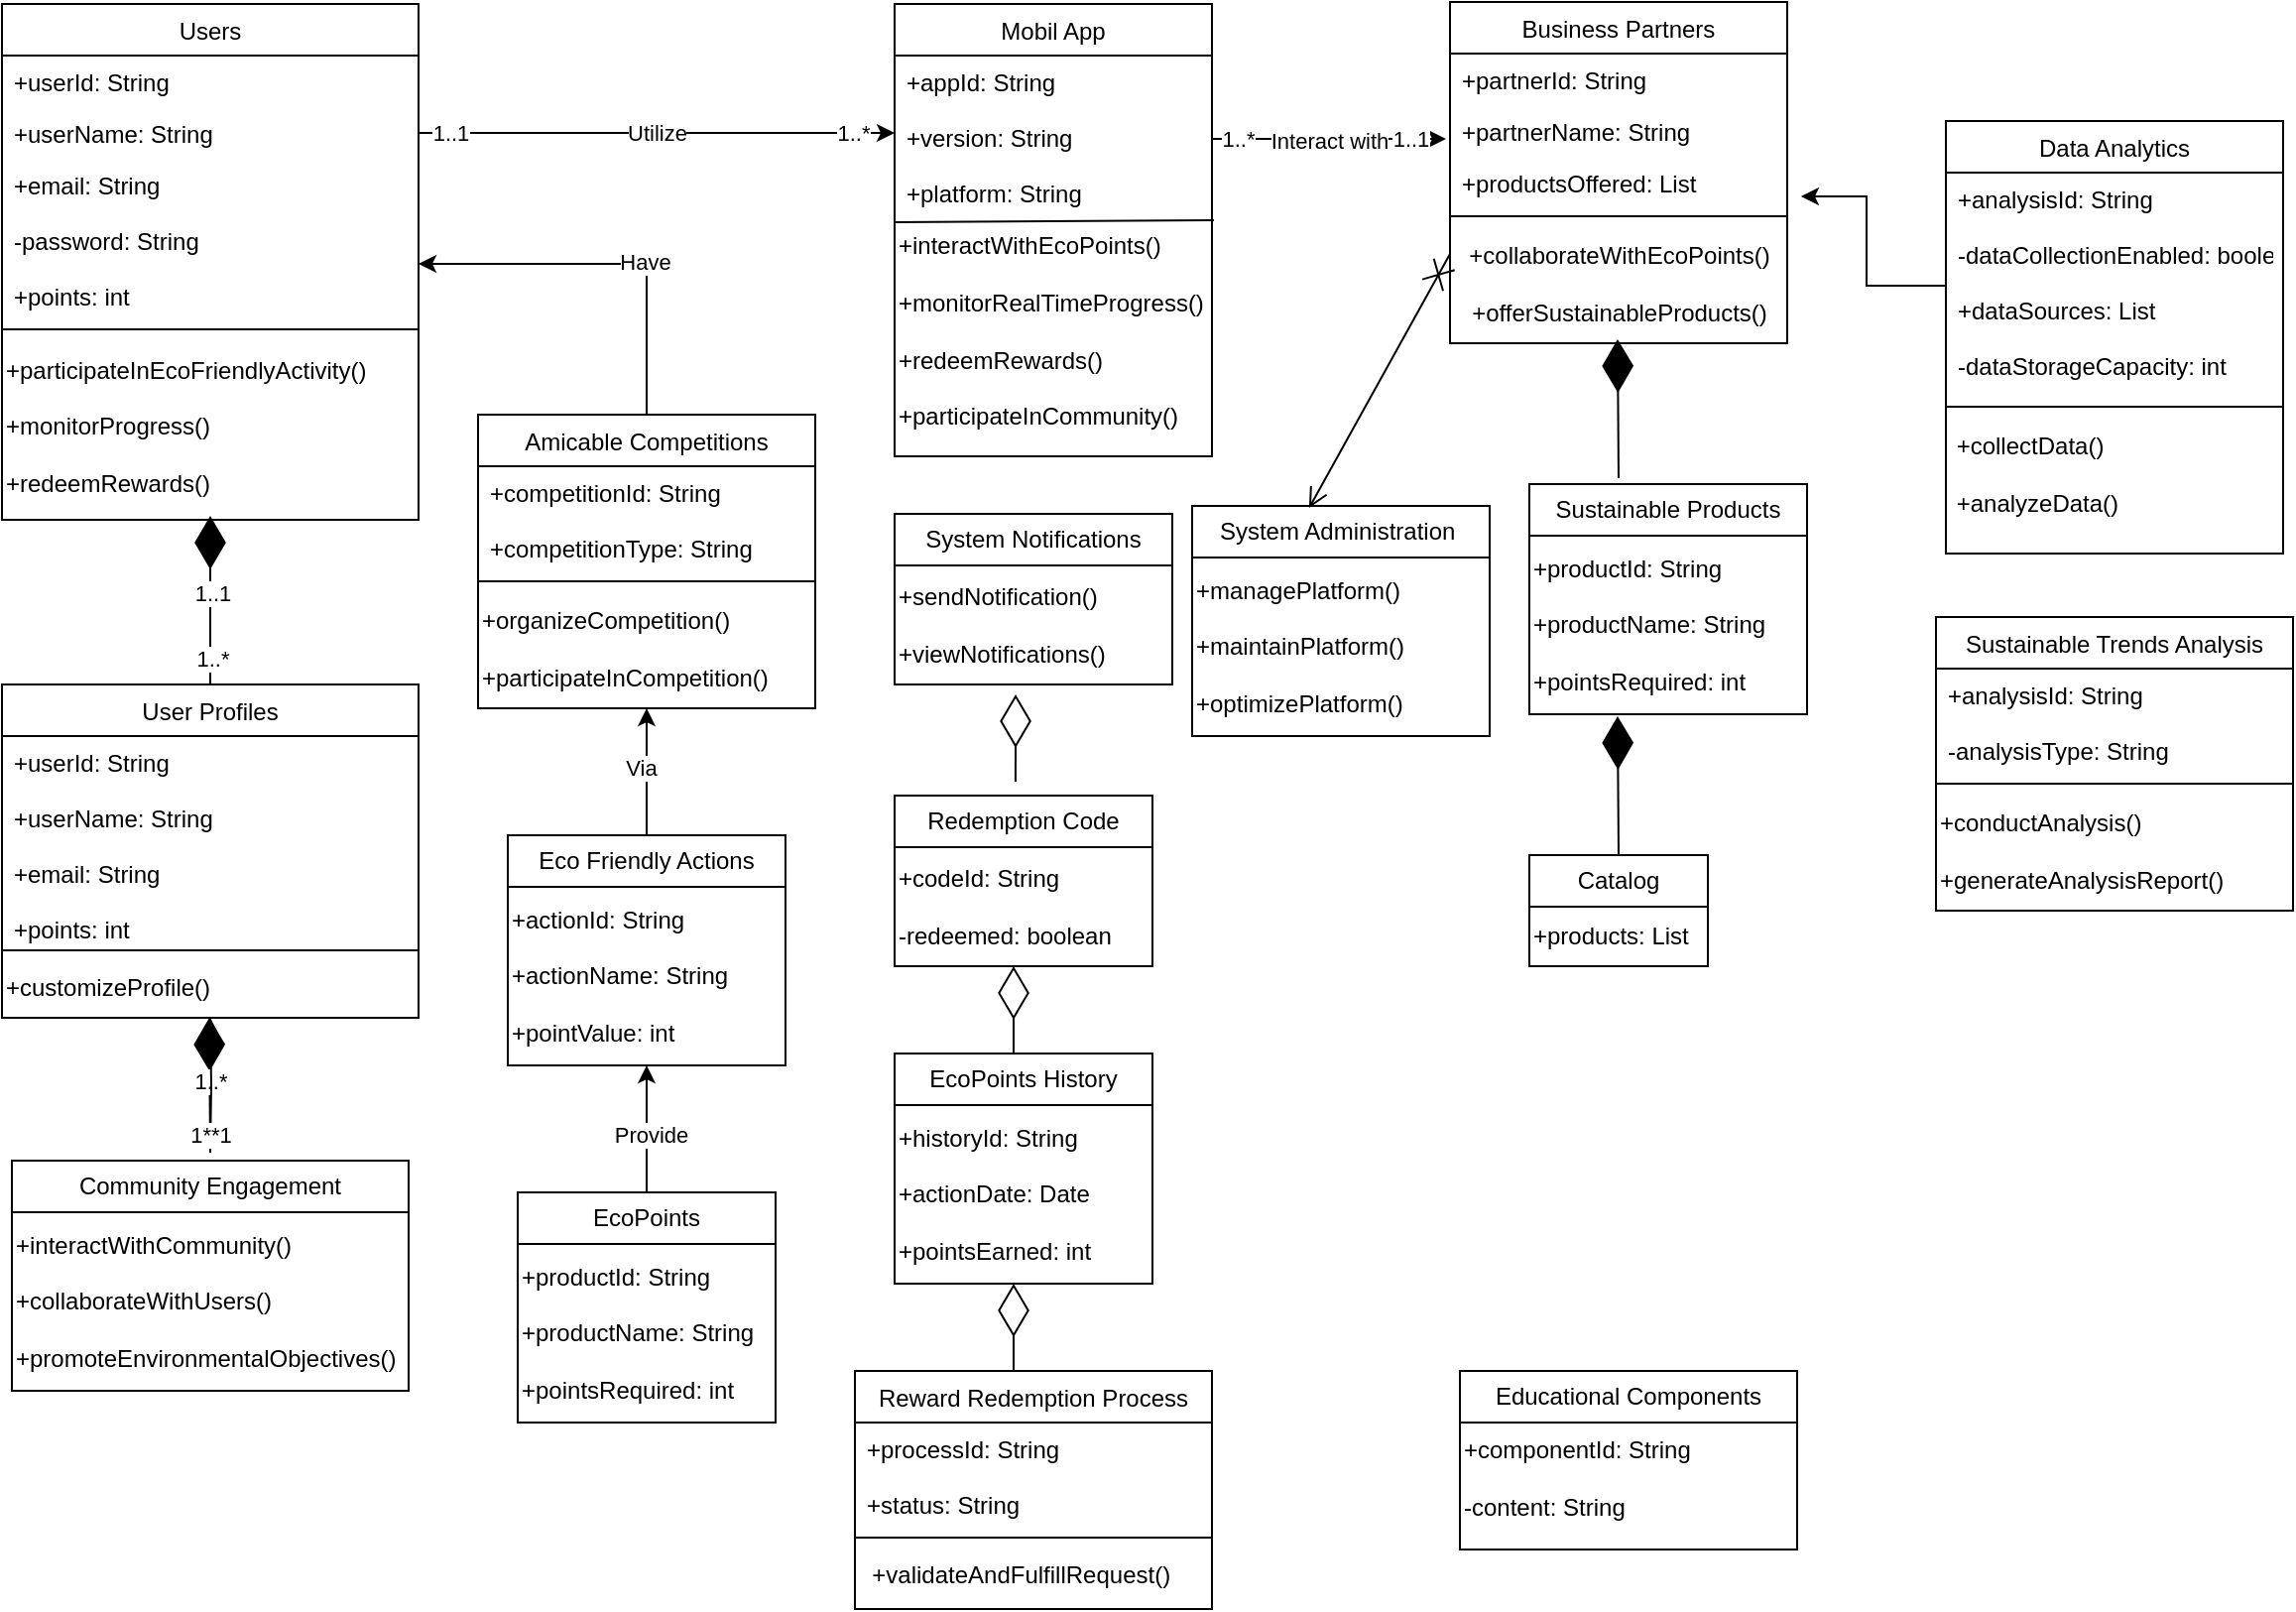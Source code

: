 <mxfile version="21.7.5" type="github">
  <diagram id="C5RBs43oDa-KdzZeNtuy" name="Page-1">
    <mxGraphModel dx="1434" dy="782" grid="1" gridSize="10" guides="1" tooltips="1" connect="1" arrows="1" fold="1" page="1" pageScale="1" pageWidth="1169" pageHeight="827" math="0" shadow="0">
      <root>
        <mxCell id="WIyWlLk6GJQsqaUBKTNV-0" />
        <mxCell id="WIyWlLk6GJQsqaUBKTNV-1" parent="WIyWlLk6GJQsqaUBKTNV-0" />
        <mxCell id="zkfFHV4jXpPFQw0GAbJ--0" value="Users" style="swimlane;fontStyle=0;align=center;verticalAlign=top;childLayout=stackLayout;horizontal=1;startSize=26;horizontalStack=0;resizeParent=1;resizeLast=0;collapsible=1;marginBottom=0;rounded=0;shadow=0;strokeWidth=1;" parent="WIyWlLk6GJQsqaUBKTNV-1" vertex="1">
          <mxGeometry x="10" y="1" width="210" height="260" as="geometry">
            <mxRectangle x="230" y="140" width="160" height="26" as="alternateBounds" />
          </mxGeometry>
        </mxCell>
        <mxCell id="zkfFHV4jXpPFQw0GAbJ--1" value="+userId: String" style="text;align=left;verticalAlign=top;spacingLeft=4;spacingRight=4;overflow=hidden;rotatable=0;points=[[0,0.5],[1,0.5]];portConstraint=eastwest;" parent="zkfFHV4jXpPFQw0GAbJ--0" vertex="1">
          <mxGeometry y="26" width="210" height="26" as="geometry" />
        </mxCell>
        <mxCell id="zkfFHV4jXpPFQw0GAbJ--2" value="+userName: String" style="text;align=left;verticalAlign=top;spacingLeft=4;spacingRight=4;overflow=hidden;rotatable=0;points=[[0,0.5],[1,0.5]];portConstraint=eastwest;rounded=0;shadow=0;html=0;" parent="zkfFHV4jXpPFQw0GAbJ--0" vertex="1">
          <mxGeometry y="52" width="210" height="26" as="geometry" />
        </mxCell>
        <mxCell id="zkfFHV4jXpPFQw0GAbJ--3" value="+email: String&#xa;&#xa;-password: String&#xa;&#xa;+points: int&#xa;" style="text;align=left;verticalAlign=top;spacingLeft=4;spacingRight=4;overflow=hidden;rotatable=0;points=[[0,0.5],[1,0.5]];portConstraint=eastwest;rounded=0;shadow=0;html=0;" parent="zkfFHV4jXpPFQw0GAbJ--0" vertex="1">
          <mxGeometry y="78" width="210" height="82" as="geometry" />
        </mxCell>
        <mxCell id="zkfFHV4jXpPFQw0GAbJ--4" value="" style="line;html=1;strokeWidth=1;align=left;verticalAlign=middle;spacingTop=-1;spacingLeft=3;spacingRight=3;rotatable=0;labelPosition=right;points=[];portConstraint=eastwest;" parent="zkfFHV4jXpPFQw0GAbJ--0" vertex="1">
          <mxGeometry y="160" width="210" height="8" as="geometry" />
        </mxCell>
        <mxCell id="7ELSYYswx-RQW9eYBBBU-18" value="&lt;div&gt;+participateInEcoFriendlyActivity()&lt;/div&gt;&lt;div&gt;&lt;br&gt;&lt;/div&gt;&lt;div&gt;&lt;span style=&quot;background-color: initial;&quot;&gt;+monitorProgress()&lt;/span&gt;&lt;br&gt;&lt;/div&gt;&lt;div&gt;&lt;span style=&quot;background-color: initial;&quot;&gt;&lt;br&gt;&lt;/span&gt;&lt;/div&gt;&lt;div&gt;+redeemRewards()&lt;/div&gt;" style="text;html=1;align=left;verticalAlign=middle;resizable=0;points=[];autosize=1;strokeColor=none;fillColor=none;" vertex="1" parent="zkfFHV4jXpPFQw0GAbJ--0">
          <mxGeometry y="168" width="210" height="90" as="geometry" />
        </mxCell>
        <mxCell id="zkfFHV4jXpPFQw0GAbJ--17" value="Business Partners" style="swimlane;fontStyle=0;align=center;verticalAlign=top;childLayout=stackLayout;horizontal=1;startSize=26;horizontalStack=0;resizeParent=1;resizeLast=0;collapsible=1;marginBottom=0;rounded=0;shadow=0;strokeWidth=1;" parent="WIyWlLk6GJQsqaUBKTNV-1" vertex="1">
          <mxGeometry x="740" width="170" height="172" as="geometry">
            <mxRectangle x="550" y="140" width="160" height="26" as="alternateBounds" />
          </mxGeometry>
        </mxCell>
        <mxCell id="zkfFHV4jXpPFQw0GAbJ--18" value="+partnerId: String" style="text;align=left;verticalAlign=top;spacingLeft=4;spacingRight=4;overflow=hidden;rotatable=0;points=[[0,0.5],[1,0.5]];portConstraint=eastwest;" parent="zkfFHV4jXpPFQw0GAbJ--17" vertex="1">
          <mxGeometry y="26" width="170" height="26" as="geometry" />
        </mxCell>
        <mxCell id="zkfFHV4jXpPFQw0GAbJ--19" value="+partnerName: String" style="text;align=left;verticalAlign=top;spacingLeft=4;spacingRight=4;overflow=hidden;rotatable=0;points=[[0,0.5],[1,0.5]];portConstraint=eastwest;rounded=0;shadow=0;html=0;" parent="zkfFHV4jXpPFQw0GAbJ--17" vertex="1">
          <mxGeometry y="52" width="170" height="26" as="geometry" />
        </mxCell>
        <mxCell id="zkfFHV4jXpPFQw0GAbJ--20" value="+productsOffered: List" style="text;align=left;verticalAlign=top;spacingLeft=4;spacingRight=4;overflow=hidden;rotatable=0;points=[[0,0.5],[1,0.5]];portConstraint=eastwest;rounded=0;shadow=0;html=0;" parent="zkfFHV4jXpPFQw0GAbJ--17" vertex="1">
          <mxGeometry y="78" width="170" height="26" as="geometry" />
        </mxCell>
        <mxCell id="zkfFHV4jXpPFQw0GAbJ--23" value="" style="line;html=1;strokeWidth=1;align=left;verticalAlign=middle;spacingTop=-1;spacingLeft=3;spacingRight=3;rotatable=0;labelPosition=right;points=[];portConstraint=eastwest;" parent="zkfFHV4jXpPFQw0GAbJ--17" vertex="1">
          <mxGeometry y="104" width="170" height="8" as="geometry" />
        </mxCell>
        <mxCell id="7ELSYYswx-RQW9eYBBBU-20" value="&lt;div&gt;+collaborateWithEcoPoints()&lt;/div&gt;&lt;div&gt;&lt;br&gt;&lt;/div&gt;&lt;div&gt;+offerSustainableProducts()&lt;/div&gt;" style="text;html=1;align=center;verticalAlign=middle;resizable=0;points=[];autosize=1;strokeColor=none;fillColor=none;" vertex="1" parent="zkfFHV4jXpPFQw0GAbJ--17">
          <mxGeometry y="112" width="170" height="60" as="geometry" />
        </mxCell>
        <mxCell id="7ELSYYswx-RQW9eYBBBU-0" value="Mobil App" style="swimlane;fontStyle=0;align=center;verticalAlign=top;childLayout=stackLayout;horizontal=1;startSize=26;horizontalStack=0;resizeParent=1;resizeLast=0;collapsible=1;marginBottom=0;rounded=0;shadow=0;strokeWidth=1;" vertex="1" parent="WIyWlLk6GJQsqaUBKTNV-1">
          <mxGeometry x="460" y="1" width="160" height="228" as="geometry">
            <mxRectangle x="130" y="380" width="160" height="26" as="alternateBounds" />
          </mxGeometry>
        </mxCell>
        <mxCell id="7ELSYYswx-RQW9eYBBBU-1" value="+appId: String&#xa;&#xa;+version: String&#xa;&#xa;+platform: String" style="text;align=left;verticalAlign=top;spacingLeft=4;spacingRight=4;overflow=hidden;rotatable=0;points=[[0,0.5],[1,0.5]];portConstraint=eastwest;" vertex="1" parent="7ELSYYswx-RQW9eYBBBU-0">
          <mxGeometry y="26" width="160" height="84" as="geometry" />
        </mxCell>
        <mxCell id="7ELSYYswx-RQW9eYBBBU-38" value="" style="endArrow=none;html=1;rounded=0;entryX=1.006;entryY=-0.009;entryDx=0;entryDy=0;entryPerimeter=0;" edge="1" parent="7ELSYYswx-RQW9eYBBBU-0" target="7ELSYYswx-RQW9eYBBBU-36">
          <mxGeometry width="50" height="50" relative="1" as="geometry">
            <mxPoint y="110" as="sourcePoint" />
            <mxPoint x="50" y="60" as="targetPoint" />
          </mxGeometry>
        </mxCell>
        <mxCell id="7ELSYYswx-RQW9eYBBBU-36" value="&lt;div&gt;+interactWithEcoPoints()&lt;/div&gt;&lt;div&gt;&lt;br&gt;&lt;/div&gt;&lt;div&gt;+monitorRealTimeProgress()&lt;/div&gt;&lt;div&gt;&lt;br&gt;&lt;/div&gt;&lt;div&gt;+redeemRewards()&lt;/div&gt;&lt;div&gt;&lt;br&gt;&lt;/div&gt;&lt;div&gt;+participateInCommunity()&lt;/div&gt;" style="text;html=1;align=left;verticalAlign=middle;resizable=0;points=[];autosize=1;strokeColor=none;fillColor=none;" vertex="1" parent="7ELSYYswx-RQW9eYBBBU-0">
          <mxGeometry y="110" width="160" height="110" as="geometry" />
        </mxCell>
        <mxCell id="7ELSYYswx-RQW9eYBBBU-3" value="" style="line;html=1;strokeWidth=1;align=left;verticalAlign=middle;spacingTop=-1;spacingLeft=3;spacingRight=3;rotatable=0;labelPosition=right;points=[];portConstraint=eastwest;" vertex="1" parent="7ELSYYswx-RQW9eYBBBU-0">
          <mxGeometry y="220" width="160" as="geometry" />
        </mxCell>
        <mxCell id="7ELSYYswx-RQW9eYBBBU-21" value="Sustainable Products" style="swimlane;fontStyle=0;childLayout=stackLayout;horizontal=1;startSize=26;fillColor=none;horizontalStack=0;resizeParent=1;resizeParentMax=0;resizeLast=0;collapsible=1;marginBottom=0;whiteSpace=wrap;html=1;" vertex="1" parent="WIyWlLk6GJQsqaUBKTNV-1">
          <mxGeometry x="780" y="243" width="140" height="116" as="geometry" />
        </mxCell>
        <mxCell id="7ELSYYswx-RQW9eYBBBU-30" value="&lt;div&gt;+productId: String&lt;/div&gt;&lt;div&gt;&lt;br&gt;&lt;/div&gt;&lt;div&gt;+productName: String&lt;/div&gt;&lt;div&gt;&lt;br&gt;&lt;/div&gt;&lt;div&gt;+pointsRequired: int&lt;/div&gt;" style="text;html=1;align=left;verticalAlign=middle;resizable=0;points=[];autosize=1;strokeColor=none;fillColor=none;" vertex="1" parent="7ELSYYswx-RQW9eYBBBU-21">
          <mxGeometry y="26" width="140" height="90" as="geometry" />
        </mxCell>
        <mxCell id="7ELSYYswx-RQW9eYBBBU-144" value="" style="edgeStyle=orthogonalEdgeStyle;rounded=0;orthogonalLoop=1;jettySize=auto;html=1;" edge="1" parent="WIyWlLk6GJQsqaUBKTNV-1" source="7ELSYYswx-RQW9eYBBBU-31" target="7ELSYYswx-RQW9eYBBBU-40">
          <mxGeometry relative="1" as="geometry" />
        </mxCell>
        <mxCell id="7ELSYYswx-RQW9eYBBBU-145" value="Provide" style="edgeLabel;html=1;align=center;verticalAlign=middle;resizable=0;points=[];" vertex="1" connectable="0" parent="7ELSYYswx-RQW9eYBBBU-144">
          <mxGeometry x="-0.094" y="-2" relative="1" as="geometry">
            <mxPoint as="offset" />
          </mxGeometry>
        </mxCell>
        <mxCell id="7ELSYYswx-RQW9eYBBBU-31" value="EcoPoints" style="swimlane;fontStyle=0;childLayout=stackLayout;horizontal=1;startSize=26;fillColor=none;horizontalStack=0;resizeParent=1;resizeParentMax=0;resizeLast=0;collapsible=1;marginBottom=0;whiteSpace=wrap;html=1;" vertex="1" parent="WIyWlLk6GJQsqaUBKTNV-1">
          <mxGeometry x="270" y="600" width="130" height="116" as="geometry" />
        </mxCell>
        <mxCell id="7ELSYYswx-RQW9eYBBBU-32" value="&lt;div&gt;+productId: String&lt;/div&gt;&lt;div&gt;&lt;br&gt;&lt;/div&gt;&lt;div&gt;+productName: String&lt;/div&gt;&lt;div&gt;&lt;br&gt;&lt;/div&gt;&lt;div&gt;+pointsRequired: int&lt;/div&gt;" style="text;html=1;align=left;verticalAlign=middle;resizable=0;points=[];autosize=1;strokeColor=none;fillColor=none;" vertex="1" parent="7ELSYYswx-RQW9eYBBBU-31">
          <mxGeometry y="26" width="130" height="90" as="geometry" />
        </mxCell>
        <mxCell id="7ELSYYswx-RQW9eYBBBU-33" value="Catalog" style="swimlane;fontStyle=0;childLayout=stackLayout;horizontal=1;startSize=26;fillColor=none;horizontalStack=0;resizeParent=1;resizeParentMax=0;resizeLast=0;collapsible=1;marginBottom=0;whiteSpace=wrap;html=1;" vertex="1" parent="WIyWlLk6GJQsqaUBKTNV-1">
          <mxGeometry x="780" y="430" width="90" height="56" as="geometry" />
        </mxCell>
        <mxCell id="7ELSYYswx-RQW9eYBBBU-34" value="+products: List" style="text;html=1;align=left;verticalAlign=middle;resizable=0;points=[];autosize=1;strokeColor=none;fillColor=none;" vertex="1" parent="7ELSYYswx-RQW9eYBBBU-33">
          <mxGeometry y="26" width="90" height="30" as="geometry" />
        </mxCell>
        <mxCell id="7ELSYYswx-RQW9eYBBBU-139" style="edgeStyle=orthogonalEdgeStyle;rounded=0;orthogonalLoop=1;jettySize=auto;html=1;exitX=0.5;exitY=0;exitDx=0;exitDy=0;entryX=0.5;entryY=1;entryDx=0;entryDy=0;" edge="1" parent="WIyWlLk6GJQsqaUBKTNV-1" source="7ELSYYswx-RQW9eYBBBU-39" target="7ELSYYswx-RQW9eYBBBU-100">
          <mxGeometry relative="1" as="geometry" />
        </mxCell>
        <mxCell id="7ELSYYswx-RQW9eYBBBU-140" value="Via" style="edgeLabel;html=1;align=center;verticalAlign=middle;resizable=0;points=[];" vertex="1" connectable="0" parent="7ELSYYswx-RQW9eYBBBU-139">
          <mxGeometry x="0.062" y="3" relative="1" as="geometry">
            <mxPoint as="offset" />
          </mxGeometry>
        </mxCell>
        <mxCell id="7ELSYYswx-RQW9eYBBBU-39" value="Eco Friendly Actions" style="swimlane;fontStyle=0;childLayout=stackLayout;horizontal=1;startSize=26;fillColor=none;horizontalStack=0;resizeParent=1;resizeParentMax=0;resizeLast=0;collapsible=1;marginBottom=0;whiteSpace=wrap;html=1;" vertex="1" parent="WIyWlLk6GJQsqaUBKTNV-1">
          <mxGeometry x="265" y="420" width="140" height="116" as="geometry" />
        </mxCell>
        <mxCell id="7ELSYYswx-RQW9eYBBBU-40" value="&lt;div&gt;+actionId: String&lt;/div&gt;&lt;div&gt;&lt;br&gt;&lt;/div&gt;&lt;div&gt;+actionName: String&lt;/div&gt;&lt;div&gt;&lt;br&gt;&lt;/div&gt;&lt;div&gt;+pointValue: int&lt;/div&gt;" style="text;html=1;align=left;verticalAlign=middle;resizable=0;points=[];autosize=1;strokeColor=none;fillColor=none;" vertex="1" parent="7ELSYYswx-RQW9eYBBBU-39">
          <mxGeometry y="26" width="140" height="90" as="geometry" />
        </mxCell>
        <mxCell id="7ELSYYswx-RQW9eYBBBU-43" value="Redemption Code" style="swimlane;fontStyle=0;childLayout=stackLayout;horizontal=1;startSize=26;fillColor=none;horizontalStack=0;resizeParent=1;resizeParentMax=0;resizeLast=0;collapsible=1;marginBottom=0;whiteSpace=wrap;html=1;" vertex="1" parent="WIyWlLk6GJQsqaUBKTNV-1">
          <mxGeometry x="460" y="400" width="130" height="86" as="geometry" />
        </mxCell>
        <mxCell id="7ELSYYswx-RQW9eYBBBU-44" value="&lt;div&gt;+codeId: String&lt;/div&gt;&lt;div&gt;&lt;br&gt;&lt;/div&gt;&lt;div&gt;-redeemed: boolean&lt;/div&gt;" style="text;html=1;align=left;verticalAlign=middle;resizable=0;points=[];autosize=1;strokeColor=none;fillColor=none;" vertex="1" parent="7ELSYYswx-RQW9eYBBBU-43">
          <mxGeometry y="26" width="130" height="60" as="geometry" />
        </mxCell>
        <mxCell id="7ELSYYswx-RQW9eYBBBU-45" value="Reward Redemption Process" style="swimlane;fontStyle=0;align=center;verticalAlign=top;childLayout=stackLayout;horizontal=1;startSize=26;horizontalStack=0;resizeParent=1;resizeLast=0;collapsible=1;marginBottom=0;rounded=0;shadow=0;strokeWidth=1;" vertex="1" parent="WIyWlLk6GJQsqaUBKTNV-1">
          <mxGeometry x="440" y="690" width="180" height="120" as="geometry">
            <mxRectangle x="550" y="140" width="160" height="26" as="alternateBounds" />
          </mxGeometry>
        </mxCell>
        <mxCell id="7ELSYYswx-RQW9eYBBBU-46" value="+processId: String&#xa;&#xa;+status: String" style="text;align=left;verticalAlign=top;spacingLeft=4;spacingRight=4;overflow=hidden;rotatable=0;points=[[0,0.5],[1,0.5]];portConstraint=eastwest;" vertex="1" parent="7ELSYYswx-RQW9eYBBBU-45">
          <mxGeometry y="26" width="180" height="54" as="geometry" />
        </mxCell>
        <mxCell id="7ELSYYswx-RQW9eYBBBU-49" value="" style="line;html=1;strokeWidth=1;align=left;verticalAlign=middle;spacingTop=-1;spacingLeft=3;spacingRight=3;rotatable=0;labelPosition=right;points=[];portConstraint=eastwest;" vertex="1" parent="7ELSYYswx-RQW9eYBBBU-45">
          <mxGeometry y="80" width="180" height="8" as="geometry" />
        </mxCell>
        <mxCell id="7ELSYYswx-RQW9eYBBBU-51" value="&amp;nbsp; +validateAndFulfillRequest()" style="text;html=1;align=left;verticalAlign=middle;resizable=0;points=[];autosize=1;strokeColor=none;fillColor=none;" vertex="1" parent="7ELSYYswx-RQW9eYBBBU-45">
          <mxGeometry y="88" width="180" height="30" as="geometry" />
        </mxCell>
        <mxCell id="7ELSYYswx-RQW9eYBBBU-52" value="EcoPoints History" style="swimlane;fontStyle=0;childLayout=stackLayout;horizontal=1;startSize=26;fillColor=none;horizontalStack=0;resizeParent=1;resizeParentMax=0;resizeLast=0;collapsible=1;marginBottom=0;whiteSpace=wrap;html=1;" vertex="1" parent="WIyWlLk6GJQsqaUBKTNV-1">
          <mxGeometry x="460" y="530" width="130" height="116" as="geometry" />
        </mxCell>
        <mxCell id="7ELSYYswx-RQW9eYBBBU-53" value="&lt;div&gt;+historyId: String&lt;/div&gt;&lt;div&gt;&lt;br&gt;&lt;/div&gt;&lt;div&gt;+actionDate: Date&lt;/div&gt;&lt;div&gt;&lt;br&gt;&lt;/div&gt;&lt;div&gt;+pointsEarned: int&lt;/div&gt;" style="text;html=1;align=left;verticalAlign=middle;resizable=0;points=[];autosize=1;strokeColor=none;fillColor=none;" vertex="1" parent="7ELSYYswx-RQW9eYBBBU-52">
          <mxGeometry y="26" width="130" height="90" as="geometry" />
        </mxCell>
        <mxCell id="7ELSYYswx-RQW9eYBBBU-80" value="Data Analytics" style="swimlane;fontStyle=0;align=center;verticalAlign=top;childLayout=stackLayout;horizontal=1;startSize=26;horizontalStack=0;resizeParent=1;resizeLast=0;collapsible=1;marginBottom=0;rounded=0;shadow=0;strokeWidth=1;" vertex="1" parent="WIyWlLk6GJQsqaUBKTNV-1">
          <mxGeometry x="990" y="60" width="170" height="218" as="geometry">
            <mxRectangle x="550" y="140" width="160" height="26" as="alternateBounds" />
          </mxGeometry>
        </mxCell>
        <mxCell id="7ELSYYswx-RQW9eYBBBU-81" value="+analysisId: String&#xa;&#xa;-dataCollectionEnabled: boolean&#xa;&#xa;+dataSources: List&#xa;&#xa;-dataStorageCapacity: int" style="text;align=left;verticalAlign=top;spacingLeft=4;spacingRight=4;overflow=hidden;rotatable=0;points=[[0,0.5],[1,0.5]];portConstraint=eastwest;" vertex="1" parent="7ELSYYswx-RQW9eYBBBU-80">
          <mxGeometry y="26" width="170" height="114" as="geometry" />
        </mxCell>
        <mxCell id="7ELSYYswx-RQW9eYBBBU-84" value="" style="line;html=1;strokeWidth=1;align=left;verticalAlign=middle;spacingTop=-1;spacingLeft=3;spacingRight=3;rotatable=0;labelPosition=right;points=[];portConstraint=eastwest;" vertex="1" parent="7ELSYYswx-RQW9eYBBBU-80">
          <mxGeometry y="140" width="170" height="8" as="geometry" />
        </mxCell>
        <mxCell id="7ELSYYswx-RQW9eYBBBU-85" value="&lt;div style=&quot;&quot;&gt;&lt;span style=&quot;background-color: initial;&quot;&gt;&amp;nbsp;+collectData()&lt;/span&gt;&lt;/div&gt;&lt;div style=&quot;&quot;&gt;&lt;span style=&quot;background-color: initial;&quot;&gt;&lt;br&gt;&lt;/span&gt;&lt;/div&gt;&lt;div style=&quot;&quot;&gt;&lt;span style=&quot;background-color: initial;&quot;&gt;&amp;nbsp;+analyzeData()&lt;br&gt;&lt;/span&gt;&lt;/div&gt;" style="text;html=1;align=left;verticalAlign=middle;resizable=0;points=[];autosize=1;strokeColor=none;fillColor=none;" vertex="1" parent="7ELSYYswx-RQW9eYBBBU-80">
          <mxGeometry y="148" width="170" height="60" as="geometry" />
        </mxCell>
        <mxCell id="7ELSYYswx-RQW9eYBBBU-87" value="Educational Components" style="swimlane;fontStyle=0;childLayout=stackLayout;horizontal=1;startSize=26;fillColor=none;horizontalStack=0;resizeParent=1;resizeParentMax=0;resizeLast=0;collapsible=1;marginBottom=0;whiteSpace=wrap;html=1;" vertex="1" parent="WIyWlLk6GJQsqaUBKTNV-1">
          <mxGeometry x="745" y="690" width="170" height="90" as="geometry" />
        </mxCell>
        <mxCell id="7ELSYYswx-RQW9eYBBBU-91" value="+componentId: String&lt;br&gt;&lt;br&gt;-content: String" style="text;whiteSpace=wrap;html=1;align=left;" vertex="1" parent="7ELSYYswx-RQW9eYBBBU-87">
          <mxGeometry y="26" width="170" height="64" as="geometry" />
        </mxCell>
        <mxCell id="7ELSYYswx-RQW9eYBBBU-137" style="edgeStyle=orthogonalEdgeStyle;rounded=0;orthogonalLoop=1;jettySize=auto;html=1;exitX=0.5;exitY=0;exitDx=0;exitDy=0;entryX=1;entryY=0.646;entryDx=0;entryDy=0;entryPerimeter=0;" edge="1" parent="WIyWlLk6GJQsqaUBKTNV-1" source="7ELSYYswx-RQW9eYBBBU-100" target="zkfFHV4jXpPFQw0GAbJ--3">
          <mxGeometry relative="1" as="geometry" />
        </mxCell>
        <mxCell id="7ELSYYswx-RQW9eYBBBU-138" value="Have" style="edgeLabel;html=1;align=center;verticalAlign=middle;resizable=0;points=[];" vertex="1" connectable="0" parent="7ELSYYswx-RQW9eYBBBU-137">
          <mxGeometry x="-0.194" y="-1" relative="1" as="geometry">
            <mxPoint as="offset" />
          </mxGeometry>
        </mxCell>
        <mxCell id="7ELSYYswx-RQW9eYBBBU-100" value="Amicable Competitions" style="swimlane;fontStyle=0;align=center;verticalAlign=top;childLayout=stackLayout;horizontal=1;startSize=26;horizontalStack=0;resizeParent=1;resizeLast=0;collapsible=1;marginBottom=0;rounded=0;shadow=0;strokeWidth=1;" vertex="1" parent="WIyWlLk6GJQsqaUBKTNV-1">
          <mxGeometry x="250" y="208" width="170" height="148" as="geometry">
            <mxRectangle x="550" y="140" width="160" height="26" as="alternateBounds" />
          </mxGeometry>
        </mxCell>
        <mxCell id="7ELSYYswx-RQW9eYBBBU-101" value="+competitionId: String&#xa;&#xa;+competitionType: String&#xa;" style="text;align=left;verticalAlign=top;spacingLeft=4;spacingRight=4;overflow=hidden;rotatable=0;points=[[0,0.5],[1,0.5]];portConstraint=eastwest;" vertex="1" parent="7ELSYYswx-RQW9eYBBBU-100">
          <mxGeometry y="26" width="170" height="54" as="geometry" />
        </mxCell>
        <mxCell id="7ELSYYswx-RQW9eYBBBU-102" value="" style="line;html=1;strokeWidth=1;align=left;verticalAlign=middle;spacingTop=-1;spacingLeft=3;spacingRight=3;rotatable=0;labelPosition=right;points=[];portConstraint=eastwest;" vertex="1" parent="7ELSYYswx-RQW9eYBBBU-100">
          <mxGeometry y="80" width="170" height="8" as="geometry" />
        </mxCell>
        <mxCell id="7ELSYYswx-RQW9eYBBBU-103" value="+organizeCompetition()&lt;br&gt;&lt;br&gt;+participateInCompetition()&lt;br&gt;" style="text;html=1;align=left;verticalAlign=middle;resizable=0;points=[];autosize=1;strokeColor=none;fillColor=none;" vertex="1" parent="7ELSYYswx-RQW9eYBBBU-100">
          <mxGeometry y="88" width="170" height="60" as="geometry" />
        </mxCell>
        <mxCell id="7ELSYYswx-RQW9eYBBBU-104" value="System Notifications" style="swimlane;fontStyle=0;childLayout=stackLayout;horizontal=1;startSize=26;fillColor=none;horizontalStack=0;resizeParent=1;resizeParentMax=0;resizeLast=0;collapsible=1;marginBottom=0;whiteSpace=wrap;html=1;" vertex="1" parent="WIyWlLk6GJQsqaUBKTNV-1">
          <mxGeometry x="460" y="258" width="140" height="86" as="geometry" />
        </mxCell>
        <mxCell id="7ELSYYswx-RQW9eYBBBU-105" value="+sendNotification()&lt;br&gt;&lt;br&gt;+viewNotifications()" style="text;html=1;align=left;verticalAlign=middle;resizable=0;points=[];autosize=1;strokeColor=none;fillColor=none;" vertex="1" parent="7ELSYYswx-RQW9eYBBBU-104">
          <mxGeometry y="26" width="140" height="60" as="geometry" />
        </mxCell>
        <mxCell id="7ELSYYswx-RQW9eYBBBU-106" value="Sustainable Trends Analysis" style="swimlane;fontStyle=0;align=center;verticalAlign=top;childLayout=stackLayout;horizontal=1;startSize=26;horizontalStack=0;resizeParent=1;resizeLast=0;collapsible=1;marginBottom=0;rounded=0;shadow=0;strokeWidth=1;" vertex="1" parent="WIyWlLk6GJQsqaUBKTNV-1">
          <mxGeometry x="985" y="310" width="180" height="148" as="geometry">
            <mxRectangle x="550" y="140" width="160" height="26" as="alternateBounds" />
          </mxGeometry>
        </mxCell>
        <mxCell id="7ELSYYswx-RQW9eYBBBU-107" value="+analysisId: String&#xa;&#xa;-analysisType: String" style="text;align=left;verticalAlign=top;spacingLeft=4;spacingRight=4;overflow=hidden;rotatable=0;points=[[0,0.5],[1,0.5]];portConstraint=eastwest;" vertex="1" parent="7ELSYYswx-RQW9eYBBBU-106">
          <mxGeometry y="26" width="180" height="54" as="geometry" />
        </mxCell>
        <mxCell id="7ELSYYswx-RQW9eYBBBU-108" value="" style="line;html=1;strokeWidth=1;align=left;verticalAlign=middle;spacingTop=-1;spacingLeft=3;spacingRight=3;rotatable=0;labelPosition=right;points=[];portConstraint=eastwest;" vertex="1" parent="7ELSYYswx-RQW9eYBBBU-106">
          <mxGeometry y="80" width="180" height="8" as="geometry" />
        </mxCell>
        <mxCell id="7ELSYYswx-RQW9eYBBBU-109" value="&lt;div&gt;+conductAnalysis()&lt;/div&gt;&lt;div&gt;&lt;br&gt;&lt;/div&gt;&lt;div&gt;+generateAnalysisReport()&lt;/div&gt;" style="text;html=1;align=left;verticalAlign=middle;resizable=0;points=[];autosize=1;strokeColor=none;fillColor=none;" vertex="1" parent="7ELSYYswx-RQW9eYBBBU-106">
          <mxGeometry y="88" width="180" height="60" as="geometry" />
        </mxCell>
        <mxCell id="7ELSYYswx-RQW9eYBBBU-110" value="System Administration&amp;nbsp;" style="swimlane;fontStyle=0;childLayout=stackLayout;horizontal=1;startSize=26;fillColor=none;horizontalStack=0;resizeParent=1;resizeParentMax=0;resizeLast=0;collapsible=1;marginBottom=0;whiteSpace=wrap;html=1;" vertex="1" parent="WIyWlLk6GJQsqaUBKTNV-1">
          <mxGeometry x="610" y="254" width="150" height="116" as="geometry" />
        </mxCell>
        <mxCell id="7ELSYYswx-RQW9eYBBBU-111" value="+managePlatform()&lt;br&gt;&lt;br&gt;+maintainPlatform()&lt;br&gt;&lt;br&gt;+optimizePlatform()" style="text;html=1;align=left;verticalAlign=middle;resizable=0;points=[];autosize=1;strokeColor=none;fillColor=none;" vertex="1" parent="7ELSYYswx-RQW9eYBBBU-110">
          <mxGeometry y="26" width="150" height="90" as="geometry" />
        </mxCell>
        <mxCell id="7ELSYYswx-RQW9eYBBBU-112" value="User Profiles" style="swimlane;fontStyle=0;align=center;verticalAlign=top;childLayout=stackLayout;horizontal=1;startSize=26;horizontalStack=0;resizeParent=1;resizeLast=0;collapsible=1;marginBottom=0;rounded=0;shadow=0;strokeWidth=1;" vertex="1" parent="WIyWlLk6GJQsqaUBKTNV-1">
          <mxGeometry x="10" y="344" width="210" height="168" as="geometry">
            <mxRectangle x="550" y="140" width="160" height="26" as="alternateBounds" />
          </mxGeometry>
        </mxCell>
        <mxCell id="7ELSYYswx-RQW9eYBBBU-113" value="+userId: String&#xa;&#xa;+userName: String&#xa;&#xa;+email: String&#xa;&#xa;+points: int" style="text;align=left;verticalAlign=top;spacingLeft=4;spacingRight=4;overflow=hidden;rotatable=0;points=[[0,0.5],[1,0.5]];portConstraint=eastwest;" vertex="1" parent="7ELSYYswx-RQW9eYBBBU-112">
          <mxGeometry y="26" width="210" height="104" as="geometry" />
        </mxCell>
        <mxCell id="7ELSYYswx-RQW9eYBBBU-114" value="" style="line;html=1;strokeWidth=1;align=left;verticalAlign=middle;spacingTop=-1;spacingLeft=3;spacingRight=3;rotatable=0;labelPosition=right;points=[];portConstraint=eastwest;" vertex="1" parent="7ELSYYswx-RQW9eYBBBU-112">
          <mxGeometry y="130" width="210" height="8" as="geometry" />
        </mxCell>
        <mxCell id="7ELSYYswx-RQW9eYBBBU-115" value="&lt;div&gt;&lt;span style=&quot;background-color: initial;&quot;&gt;+customizeProfile()&lt;/span&gt;&lt;br&gt;&lt;/div&gt;" style="text;html=1;align=left;verticalAlign=middle;resizable=0;points=[];autosize=1;strokeColor=none;fillColor=none;" vertex="1" parent="7ELSYYswx-RQW9eYBBBU-112">
          <mxGeometry y="138" width="210" height="30" as="geometry" />
        </mxCell>
        <mxCell id="7ELSYYswx-RQW9eYBBBU-116" value="Community Engagement" style="swimlane;fontStyle=0;childLayout=stackLayout;horizontal=1;startSize=26;fillColor=none;horizontalStack=0;resizeParent=1;resizeParentMax=0;resizeLast=0;collapsible=1;marginBottom=0;whiteSpace=wrap;html=1;" vertex="1" parent="WIyWlLk6GJQsqaUBKTNV-1">
          <mxGeometry x="15" y="584" width="200" height="116" as="geometry" />
        </mxCell>
        <mxCell id="7ELSYYswx-RQW9eYBBBU-117" value="&lt;div&gt;+interactWithCommunity()&lt;/div&gt;&lt;div&gt;&lt;br&gt;&lt;/div&gt;&lt;div&gt;+collaborateWithUsers()&lt;/div&gt;&lt;div&gt;&lt;br&gt;&lt;/div&gt;&lt;div&gt;+promoteEnvironmentalObjectives()&lt;/div&gt;" style="text;html=1;align=left;verticalAlign=middle;resizable=0;points=[];autosize=1;strokeColor=none;fillColor=none;" vertex="1" parent="7ELSYYswx-RQW9eYBBBU-116">
          <mxGeometry y="26" width="200" height="90" as="geometry" />
        </mxCell>
        <mxCell id="7ELSYYswx-RQW9eYBBBU-122" value="" style="endArrow=diamondThin;endFill=1;endSize=24;html=1;rounded=0;exitX=0.5;exitY=0;exitDx=0;exitDy=0;" edge="1" parent="WIyWlLk6GJQsqaUBKTNV-1" source="7ELSYYswx-RQW9eYBBBU-112" target="7ELSYYswx-RQW9eYBBBU-18">
          <mxGeometry width="160" relative="1" as="geometry">
            <mxPoint x="111" y="300" as="sourcePoint" />
            <mxPoint x="110" y="290" as="targetPoint" />
          </mxGeometry>
        </mxCell>
        <mxCell id="7ELSYYswx-RQW9eYBBBU-162" value="1..1" style="edgeLabel;html=1;align=center;verticalAlign=middle;resizable=0;points=[];" vertex="1" connectable="0" parent="7ELSYYswx-RQW9eYBBBU-122">
          <mxGeometry x="0.082" y="-1" relative="1" as="geometry">
            <mxPoint as="offset" />
          </mxGeometry>
        </mxCell>
        <mxCell id="7ELSYYswx-RQW9eYBBBU-163" value="1..*" style="edgeLabel;html=1;align=center;verticalAlign=middle;resizable=0;points=[];" vertex="1" connectable="0" parent="7ELSYYswx-RQW9eYBBBU-122">
          <mxGeometry x="-0.694" y="-1" relative="1" as="geometry">
            <mxPoint as="offset" />
          </mxGeometry>
        </mxCell>
        <mxCell id="7ELSYYswx-RQW9eYBBBU-128" style="edgeStyle=orthogonalEdgeStyle;rounded=0;orthogonalLoop=1;jettySize=auto;html=1;exitX=1;exitY=0.5;exitDx=0;exitDy=0;" edge="1" parent="WIyWlLk6GJQsqaUBKTNV-1" source="zkfFHV4jXpPFQw0GAbJ--2">
          <mxGeometry relative="1" as="geometry">
            <mxPoint x="460" y="66" as="targetPoint" />
          </mxGeometry>
        </mxCell>
        <mxCell id="7ELSYYswx-RQW9eYBBBU-129" value="Utilize" style="edgeLabel;html=1;align=center;verticalAlign=middle;resizable=0;points=[];" vertex="1" connectable="0" parent="7ELSYYswx-RQW9eYBBBU-128">
          <mxGeometry x="-0.002" relative="1" as="geometry">
            <mxPoint as="offset" />
          </mxGeometry>
        </mxCell>
        <mxCell id="7ELSYYswx-RQW9eYBBBU-158" value="1..*" style="edgeLabel;html=1;align=center;verticalAlign=middle;resizable=0;points=[];" vertex="1" connectable="0" parent="7ELSYYswx-RQW9eYBBBU-128">
          <mxGeometry x="0.825" relative="1" as="geometry">
            <mxPoint as="offset" />
          </mxGeometry>
        </mxCell>
        <mxCell id="7ELSYYswx-RQW9eYBBBU-159" value="1..1" style="edgeLabel;html=1;align=center;verticalAlign=middle;resizable=0;points=[];" vertex="1" connectable="0" parent="7ELSYYswx-RQW9eYBBBU-128">
          <mxGeometry x="-0.867" relative="1" as="geometry">
            <mxPoint as="offset" />
          </mxGeometry>
        </mxCell>
        <mxCell id="7ELSYYswx-RQW9eYBBBU-131" style="edgeStyle=orthogonalEdgeStyle;rounded=0;orthogonalLoop=1;jettySize=auto;html=1;exitX=1;exitY=0.5;exitDx=0;exitDy=0;entryX=-0.012;entryY=-0.346;entryDx=0;entryDy=0;entryPerimeter=0;" edge="1" parent="WIyWlLk6GJQsqaUBKTNV-1" source="7ELSYYswx-RQW9eYBBBU-1" target="zkfFHV4jXpPFQw0GAbJ--20">
          <mxGeometry relative="1" as="geometry" />
        </mxCell>
        <mxCell id="7ELSYYswx-RQW9eYBBBU-132" value="Interact with" style="edgeLabel;html=1;align=center;verticalAlign=middle;resizable=0;points=[];" vertex="1" connectable="0" parent="7ELSYYswx-RQW9eYBBBU-131">
          <mxGeometry x="0.0" y="-1" relative="1" as="geometry">
            <mxPoint as="offset" />
          </mxGeometry>
        </mxCell>
        <mxCell id="7ELSYYswx-RQW9eYBBBU-160" value="1..1" style="edgeLabel;html=1;align=center;verticalAlign=middle;resizable=0;points=[];" vertex="1" connectable="0" parent="7ELSYYswx-RQW9eYBBBU-131">
          <mxGeometry x="0.696" relative="1" as="geometry">
            <mxPoint as="offset" />
          </mxGeometry>
        </mxCell>
        <mxCell id="7ELSYYswx-RQW9eYBBBU-161" value="1..*" style="edgeLabel;html=1;align=center;verticalAlign=middle;resizable=0;points=[];" vertex="1" connectable="0" parent="7ELSYYswx-RQW9eYBBBU-131">
          <mxGeometry x="-0.78" relative="1" as="geometry">
            <mxPoint as="offset" />
          </mxGeometry>
        </mxCell>
        <mxCell id="7ELSYYswx-RQW9eYBBBU-133" value="" style="endArrow=diamondThin;endFill=1;endSize=24;html=1;rounded=0;" edge="1" parent="WIyWlLk6GJQsqaUBKTNV-1">
          <mxGeometry width="160" relative="1" as="geometry">
            <mxPoint x="115" y="580" as="sourcePoint" />
            <mxPoint x="114.5" y="512" as="targetPoint" />
          </mxGeometry>
        </mxCell>
        <mxCell id="7ELSYYswx-RQW9eYBBBU-173" value="1..*" style="edgeLabel;html=1;align=center;verticalAlign=middle;resizable=0;points=[];" vertex="1" connectable="0" parent="7ELSYYswx-RQW9eYBBBU-133">
          <mxGeometry x="0.059" relative="1" as="geometry">
            <mxPoint as="offset" />
          </mxGeometry>
        </mxCell>
        <mxCell id="7ELSYYswx-RQW9eYBBBU-148" style="edgeStyle=orthogonalEdgeStyle;rounded=0;orthogonalLoop=1;jettySize=auto;html=1;exitX=0;exitY=0.5;exitDx=0;exitDy=0;entryX=1.041;entryY=0.769;entryDx=0;entryDy=0;entryPerimeter=0;" edge="1" parent="WIyWlLk6GJQsqaUBKTNV-1" source="7ELSYYswx-RQW9eYBBBU-81" target="zkfFHV4jXpPFQw0GAbJ--20">
          <mxGeometry relative="1" as="geometry">
            <mxPoint x="940" y="390" as="targetPoint" />
          </mxGeometry>
        </mxCell>
        <mxCell id="7ELSYYswx-RQW9eYBBBU-150" value="" style="endArrow=diamondThin;endFill=1;endSize=24;html=1;rounded=0;" edge="1" parent="WIyWlLk6GJQsqaUBKTNV-1">
          <mxGeometry width="160" relative="1" as="geometry">
            <mxPoint x="825" y="240" as="sourcePoint" />
            <mxPoint x="824.5" y="170" as="targetPoint" />
          </mxGeometry>
        </mxCell>
        <mxCell id="7ELSYYswx-RQW9eYBBBU-164" value="" style="endArrow=open;startArrow=cross;endFill=0;startFill=0;endSize=8;startSize=10;html=1;rounded=0;entryX=0.393;entryY=0.009;entryDx=0;entryDy=0;entryPerimeter=0;exitX=0;exitY=0.25;exitDx=0;exitDy=0;exitPerimeter=0;" edge="1" parent="WIyWlLk6GJQsqaUBKTNV-1" source="7ELSYYswx-RQW9eYBBBU-20" target="7ELSYYswx-RQW9eYBBBU-110">
          <mxGeometry width="160" relative="1" as="geometry">
            <mxPoint x="670" y="130" as="sourcePoint" />
            <mxPoint x="810" y="200" as="targetPoint" />
          </mxGeometry>
        </mxCell>
        <mxCell id="7ELSYYswx-RQW9eYBBBU-165" value="" style="endArrow=diamondThin;endFill=1;endSize=24;html=1;rounded=0;" edge="1" parent="WIyWlLk6GJQsqaUBKTNV-1">
          <mxGeometry width="160" relative="1" as="geometry">
            <mxPoint x="825" y="430" as="sourcePoint" />
            <mxPoint x="824.5" y="360" as="targetPoint" />
          </mxGeometry>
        </mxCell>
        <mxCell id="7ELSYYswx-RQW9eYBBBU-170" value="" style="endArrow=diamondThin;endFill=0;endSize=24;html=1;rounded=0;entryX=0.436;entryY=1.083;entryDx=0;entryDy=0;entryPerimeter=0;exitX=0.469;exitY=-0.081;exitDx=0;exitDy=0;exitPerimeter=0;" edge="1" parent="WIyWlLk6GJQsqaUBKTNV-1" source="7ELSYYswx-RQW9eYBBBU-43" target="7ELSYYswx-RQW9eYBBBU-105">
          <mxGeometry width="160" relative="1" as="geometry">
            <mxPoint x="790" y="580" as="sourcePoint" />
            <mxPoint x="870" y="580" as="targetPoint" />
          </mxGeometry>
        </mxCell>
        <mxCell id="7ELSYYswx-RQW9eYBBBU-171" value="" style="endArrow=diamondThin;endFill=0;endSize=24;html=1;rounded=0;entryX=0.436;entryY=1.083;entryDx=0;entryDy=0;entryPerimeter=0;exitX=0.469;exitY=-0.081;exitDx=0;exitDy=0;exitPerimeter=0;" edge="1" parent="WIyWlLk6GJQsqaUBKTNV-1">
          <mxGeometry width="160" relative="1" as="geometry">
            <mxPoint x="520" y="530" as="sourcePoint" />
            <mxPoint x="520" y="486" as="targetPoint" />
          </mxGeometry>
        </mxCell>
        <mxCell id="7ELSYYswx-RQW9eYBBBU-172" value="" style="endArrow=diamondThin;endFill=0;endSize=24;html=1;rounded=0;entryX=0.436;entryY=1.083;entryDx=0;entryDy=0;entryPerimeter=0;exitX=0.469;exitY=-0.081;exitDx=0;exitDy=0;exitPerimeter=0;" edge="1" parent="WIyWlLk6GJQsqaUBKTNV-1">
          <mxGeometry width="160" relative="1" as="geometry">
            <mxPoint x="520" y="690" as="sourcePoint" />
            <mxPoint x="520" y="646" as="targetPoint" />
          </mxGeometry>
        </mxCell>
        <mxCell id="7ELSYYswx-RQW9eYBBBU-174" value="" style="edgeStyle=orthogonalEdgeStyle;rounded=0;orthogonalLoop=1;jettySize=auto;html=1;" edge="1" parent="WIyWlLk6GJQsqaUBKTNV-1" target="7ELSYYswx-RQW9eYBBBU-115">
          <mxGeometry relative="1" as="geometry">
            <mxPoint x="115" y="580" as="sourcePoint" />
          </mxGeometry>
        </mxCell>
        <mxCell id="7ELSYYswx-RQW9eYBBBU-176" value="1**1" style="edgeLabel;html=1;align=center;verticalAlign=middle;resizable=0;points=[];" vertex="1" connectable="0" parent="7ELSYYswx-RQW9eYBBBU-174">
          <mxGeometry x="-0.737" relative="1" as="geometry">
            <mxPoint as="offset" />
          </mxGeometry>
        </mxCell>
      </root>
    </mxGraphModel>
  </diagram>
</mxfile>
